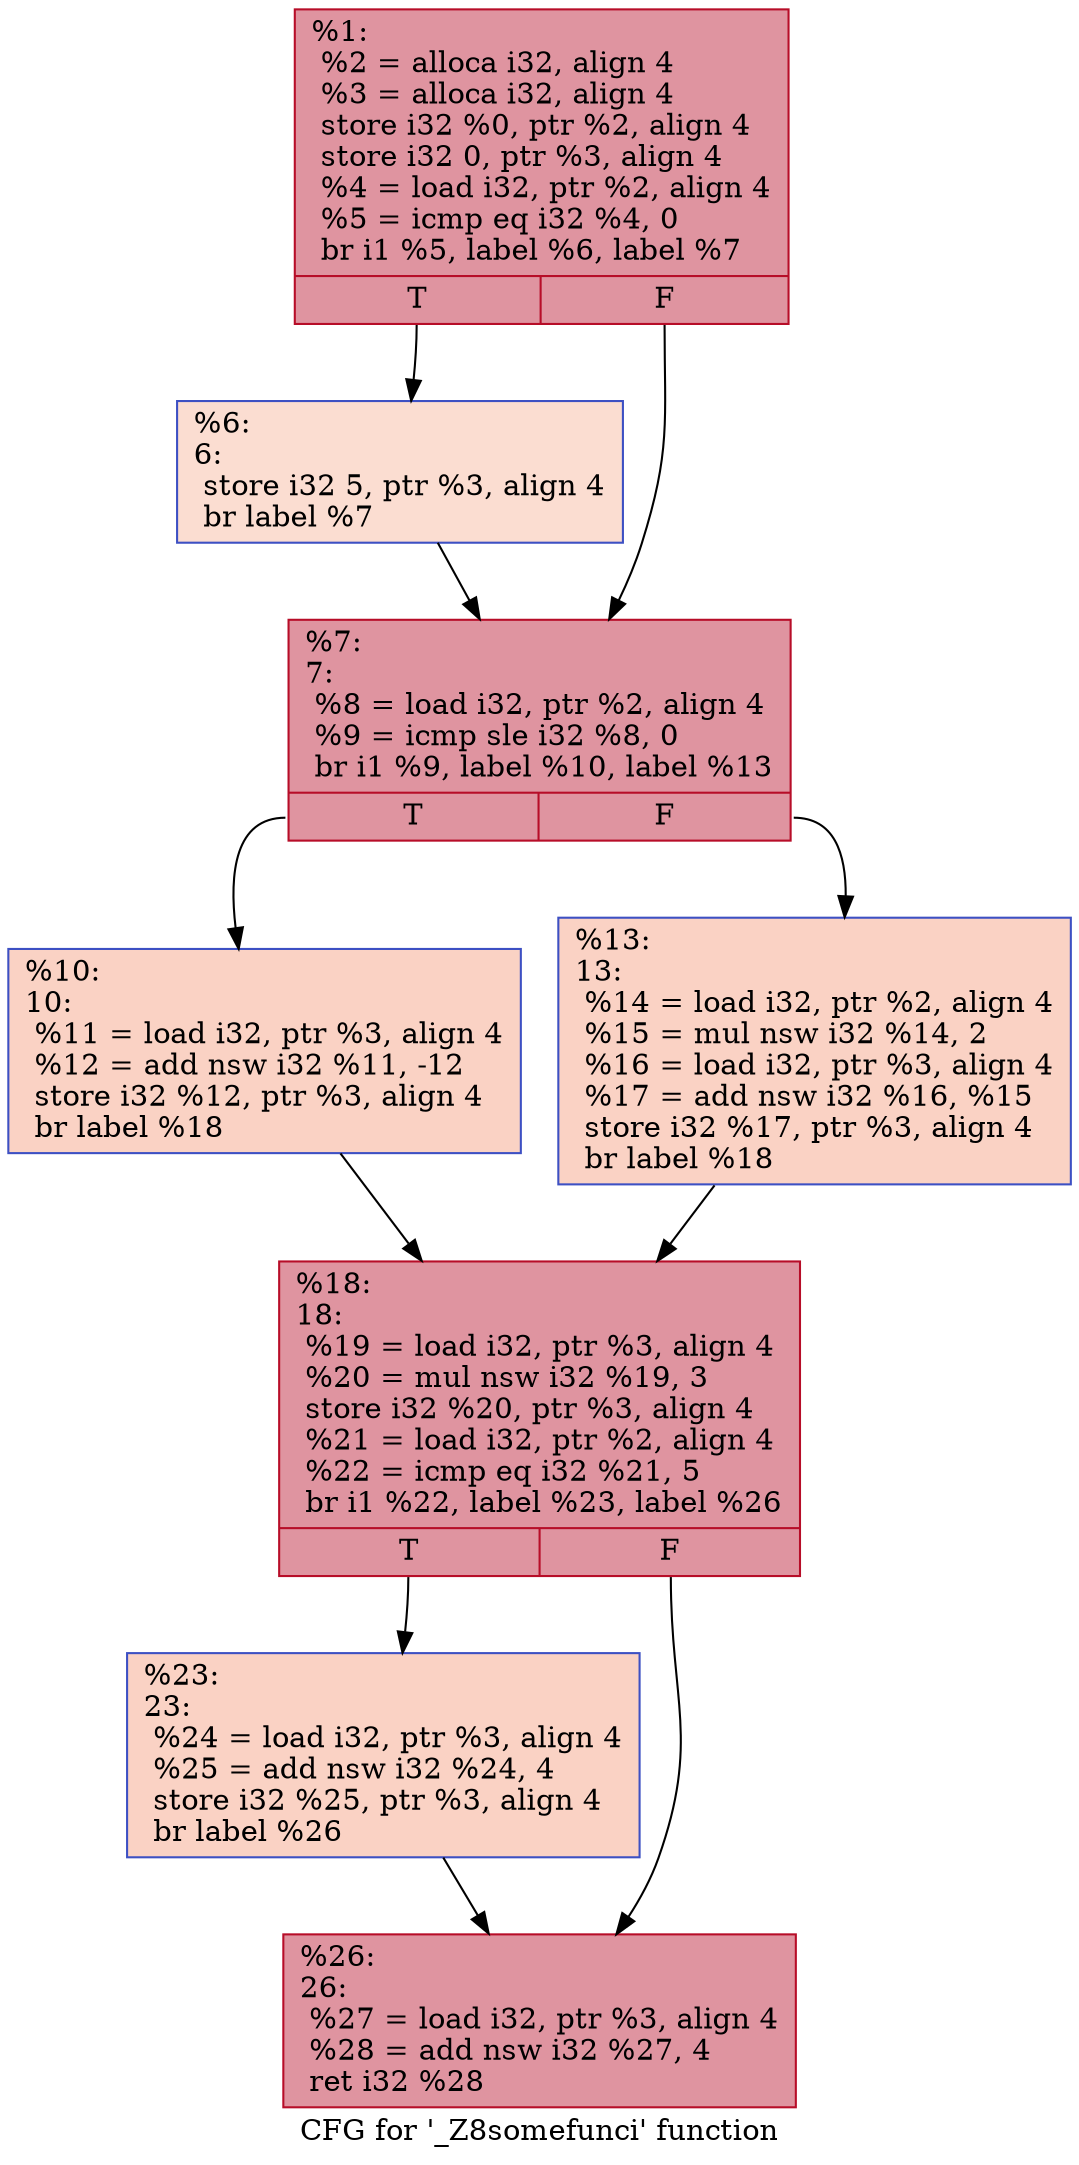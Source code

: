 digraph "CFG for '_Z8somefunci' function" {
	label="CFG for '_Z8somefunci' function";

	Node0x556de71da950 [shape=record,color="#b70d28ff", style=filled, fillcolor="#b70d2870",label="{%1:\l  %2 = alloca i32, align 4\l  %3 = alloca i32, align 4\l  store i32 %0, ptr %2, align 4\l  store i32 0, ptr %3, align 4\l  %4 = load i32, ptr %2, align 4\l  %5 = icmp eq i32 %4, 0\l  br i1 %5, label %6, label %7\l|{<s0>T|<s1>F}}"];
	Node0x556de71da950:s0 -> Node0x556de71db830;
	Node0x556de71da950:s1 -> Node0x556de71db880;
	Node0x556de71db830 [shape=record,color="#3d50c3ff", style=filled, fillcolor="#f7b39670",label="{%6:\l6:                                                \l  store i32 5, ptr %3, align 4\l  br label %7\l}"];
	Node0x556de71db830 -> Node0x556de71db880;
	Node0x556de71db880 [shape=record,color="#b70d28ff", style=filled, fillcolor="#b70d2870",label="{%7:\l7:                                                \l  %8 = load i32, ptr %2, align 4\l  %9 = icmp sle i32 %8, 0\l  br i1 %9, label %10, label %13\l|{<s0>T|<s1>F}}"];
	Node0x556de71db880:s0 -> Node0x556de71db7e0;
	Node0x556de71db880:s1 -> Node0x556de71dbaa0;
	Node0x556de71db7e0 [shape=record,color="#3d50c3ff", style=filled, fillcolor="#f4987a70",label="{%10:\l10:                                               \l  %11 = load i32, ptr %3, align 4\l  %12 = add nsw i32 %11, -12\l  store i32 %12, ptr %3, align 4\l  br label %18\l}"];
	Node0x556de71db7e0 -> Node0x556de71dbd60;
	Node0x556de71dbaa0 [shape=record,color="#3d50c3ff", style=filled, fillcolor="#f4987a70",label="{%13:\l13:                                               \l  %14 = load i32, ptr %2, align 4\l  %15 = mul nsw i32 %14, 2\l  %16 = load i32, ptr %3, align 4\l  %17 = add nsw i32 %16, %15\l  store i32 %17, ptr %3, align 4\l  br label %18\l}"];
	Node0x556de71dbaa0 -> Node0x556de71dbd60;
	Node0x556de71dbd60 [shape=record,color="#b70d28ff", style=filled, fillcolor="#b70d2870",label="{%18:\l18:                                               \l  %19 = load i32, ptr %3, align 4\l  %20 = mul nsw i32 %19, 3\l  store i32 %20, ptr %3, align 4\l  %21 = load i32, ptr %2, align 4\l  %22 = icmp eq i32 %21, 5\l  br i1 %22, label %23, label %26\l|{<s0>T|<s1>F}}"];
	Node0x556de71dbd60:s0 -> Node0x556de71dc380;
	Node0x556de71dbd60:s1 -> Node0x556de71dc3d0;
	Node0x556de71dc380 [shape=record,color="#3d50c3ff", style=filled, fillcolor="#f4987a70",label="{%23:\l23:                                               \l  %24 = load i32, ptr %3, align 4\l  %25 = add nsw i32 %24, 4\l  store i32 %25, ptr %3, align 4\l  br label %26\l}"];
	Node0x556de71dc380 -> Node0x556de71dc3d0;
	Node0x556de71dc3d0 [shape=record,color="#b70d28ff", style=filled, fillcolor="#b70d2870",label="{%26:\l26:                                               \l  %27 = load i32, ptr %3, align 4\l  %28 = add nsw i32 %27, 4\l  ret i32 %28\l}"];
}
